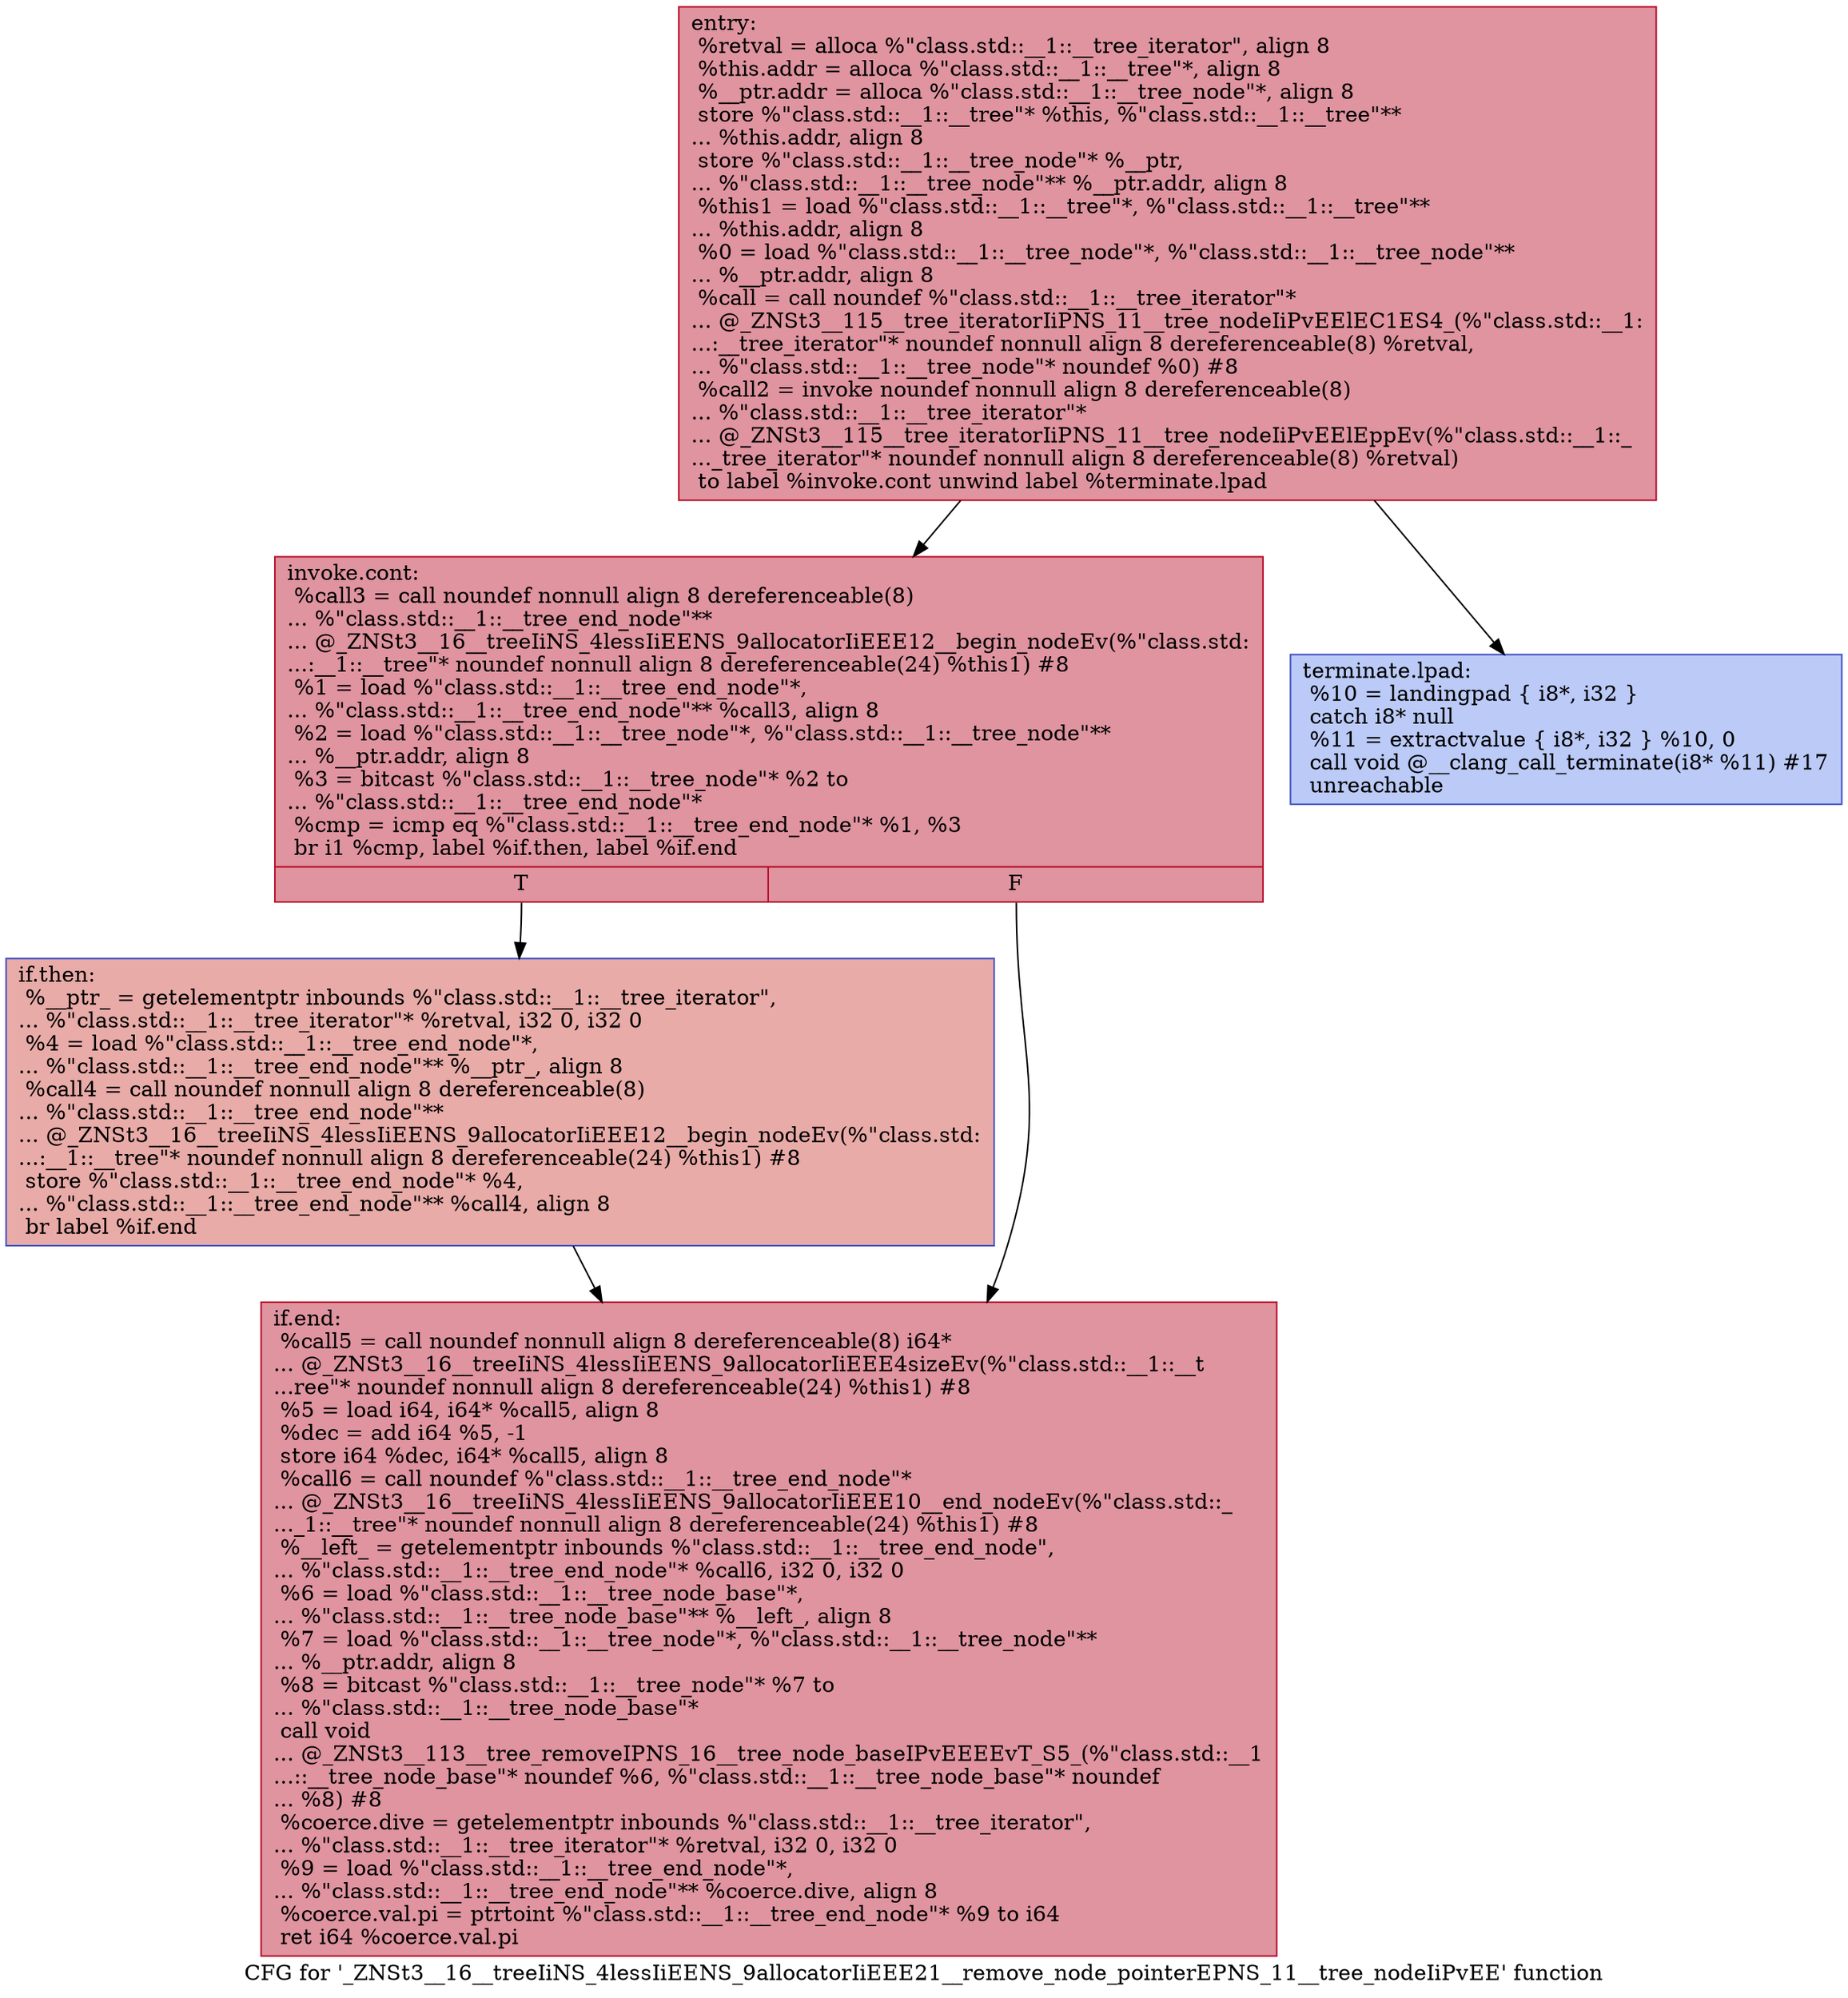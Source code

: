 digraph "CFG for '_ZNSt3__16__treeIiNS_4lessIiEENS_9allocatorIiEEE21__remove_node_pointerEPNS_11__tree_nodeIiPvEE' function" {
	label="CFG for '_ZNSt3__16__treeIiNS_4lessIiEENS_9allocatorIiEEE21__remove_node_pointerEPNS_11__tree_nodeIiPvEE' function";

	Node0x600002559900 [shape=record,color="#b70d28ff", style=filled, fillcolor="#b70d2870",label="{entry:\l  %retval = alloca %\"class.std::__1::__tree_iterator\", align 8\l  %this.addr = alloca %\"class.std::__1::__tree\"*, align 8\l  %__ptr.addr = alloca %\"class.std::__1::__tree_node\"*, align 8\l  store %\"class.std::__1::__tree\"* %this, %\"class.std::__1::__tree\"**\l... %this.addr, align 8\l  store %\"class.std::__1::__tree_node\"* %__ptr,\l... %\"class.std::__1::__tree_node\"** %__ptr.addr, align 8\l  %this1 = load %\"class.std::__1::__tree\"*, %\"class.std::__1::__tree\"**\l... %this.addr, align 8\l  %0 = load %\"class.std::__1::__tree_node\"*, %\"class.std::__1::__tree_node\"**\l... %__ptr.addr, align 8\l  %call = call noundef %\"class.std::__1::__tree_iterator\"*\l... @_ZNSt3__115__tree_iteratorIiPNS_11__tree_nodeIiPvEElEC1ES4_(%\"class.std::__1:\l...:__tree_iterator\"* noundef nonnull align 8 dereferenceable(8) %retval,\l... %\"class.std::__1::__tree_node\"* noundef %0) #8\l  %call2 = invoke noundef nonnull align 8 dereferenceable(8)\l... %\"class.std::__1::__tree_iterator\"*\l... @_ZNSt3__115__tree_iteratorIiPNS_11__tree_nodeIiPvEElEppEv(%\"class.std::__1::_\l..._tree_iterator\"* noundef nonnull align 8 dereferenceable(8) %retval)\l          to label %invoke.cont unwind label %terminate.lpad\l}"];
	Node0x600002559900 -> Node0x6000025599c0;
	Node0x600002559900 -> Node0x600002559a00;
	Node0x6000025599c0 [shape=record,color="#b70d28ff", style=filled, fillcolor="#b70d2870",label="{invoke.cont:                                      \l  %call3 = call noundef nonnull align 8 dereferenceable(8)\l... %\"class.std::__1::__tree_end_node\"**\l... @_ZNSt3__16__treeIiNS_4lessIiEENS_9allocatorIiEEE12__begin_nodeEv(%\"class.std:\l...:__1::__tree\"* noundef nonnull align 8 dereferenceable(24) %this1) #8\l  %1 = load %\"class.std::__1::__tree_end_node\"*,\l... %\"class.std::__1::__tree_end_node\"** %call3, align 8\l  %2 = load %\"class.std::__1::__tree_node\"*, %\"class.std::__1::__tree_node\"**\l... %__ptr.addr, align 8\l  %3 = bitcast %\"class.std::__1::__tree_node\"* %2 to\l... %\"class.std::__1::__tree_end_node\"*\l  %cmp = icmp eq %\"class.std::__1::__tree_end_node\"* %1, %3\l  br i1 %cmp, label %if.then, label %if.end\l|{<s0>T|<s1>F}}"];
	Node0x6000025599c0:s0 -> Node0x600002559ac0;
	Node0x6000025599c0:s1 -> Node0x600002559b00;
	Node0x600002559ac0 [shape=record,color="#3d50c3ff", style=filled, fillcolor="#cc403a70",label="{if.then:                                          \l  %__ptr_ = getelementptr inbounds %\"class.std::__1::__tree_iterator\",\l... %\"class.std::__1::__tree_iterator\"* %retval, i32 0, i32 0\l  %4 = load %\"class.std::__1::__tree_end_node\"*,\l... %\"class.std::__1::__tree_end_node\"** %__ptr_, align 8\l  %call4 = call noundef nonnull align 8 dereferenceable(8)\l... %\"class.std::__1::__tree_end_node\"**\l... @_ZNSt3__16__treeIiNS_4lessIiEENS_9allocatorIiEEE12__begin_nodeEv(%\"class.std:\l...:__1::__tree\"* noundef nonnull align 8 dereferenceable(24) %this1) #8\l  store %\"class.std::__1::__tree_end_node\"* %4,\l... %\"class.std::__1::__tree_end_node\"** %call4, align 8\l  br label %if.end\l}"];
	Node0x600002559ac0 -> Node0x600002559b00;
	Node0x600002559b00 [shape=record,color="#b70d28ff", style=filled, fillcolor="#b70d2870",label="{if.end:                                           \l  %call5 = call noundef nonnull align 8 dereferenceable(8) i64*\l... @_ZNSt3__16__treeIiNS_4lessIiEENS_9allocatorIiEEE4sizeEv(%\"class.std::__1::__t\l...ree\"* noundef nonnull align 8 dereferenceable(24) %this1) #8\l  %5 = load i64, i64* %call5, align 8\l  %dec = add i64 %5, -1\l  store i64 %dec, i64* %call5, align 8\l  %call6 = call noundef %\"class.std::__1::__tree_end_node\"*\l... @_ZNSt3__16__treeIiNS_4lessIiEENS_9allocatorIiEEE10__end_nodeEv(%\"class.std::_\l..._1::__tree\"* noundef nonnull align 8 dereferenceable(24) %this1) #8\l  %__left_ = getelementptr inbounds %\"class.std::__1::__tree_end_node\",\l... %\"class.std::__1::__tree_end_node\"* %call6, i32 0, i32 0\l  %6 = load %\"class.std::__1::__tree_node_base\"*,\l... %\"class.std::__1::__tree_node_base\"** %__left_, align 8\l  %7 = load %\"class.std::__1::__tree_node\"*, %\"class.std::__1::__tree_node\"**\l... %__ptr.addr, align 8\l  %8 = bitcast %\"class.std::__1::__tree_node\"* %7 to\l... %\"class.std::__1::__tree_node_base\"*\l  call void\l... @_ZNSt3__113__tree_removeIPNS_16__tree_node_baseIPvEEEEvT_S5_(%\"class.std::__1\l...::__tree_node_base\"* noundef %6, %\"class.std::__1::__tree_node_base\"* noundef\l... %8) #8\l  %coerce.dive = getelementptr inbounds %\"class.std::__1::__tree_iterator\",\l... %\"class.std::__1::__tree_iterator\"* %retval, i32 0, i32 0\l  %9 = load %\"class.std::__1::__tree_end_node\"*,\l... %\"class.std::__1::__tree_end_node\"** %coerce.dive, align 8\l  %coerce.val.pi = ptrtoint %\"class.std::__1::__tree_end_node\"* %9 to i64\l  ret i64 %coerce.val.pi\l}"];
	Node0x600002559a00 [shape=record,color="#3d50c3ff", style=filled, fillcolor="#6687ed70",label="{terminate.lpad:                                   \l  %10 = landingpad \{ i8*, i32 \}\l          catch i8* null\l  %11 = extractvalue \{ i8*, i32 \} %10, 0\l  call void @__clang_call_terminate(i8* %11) #17\l  unreachable\l}"];
}
